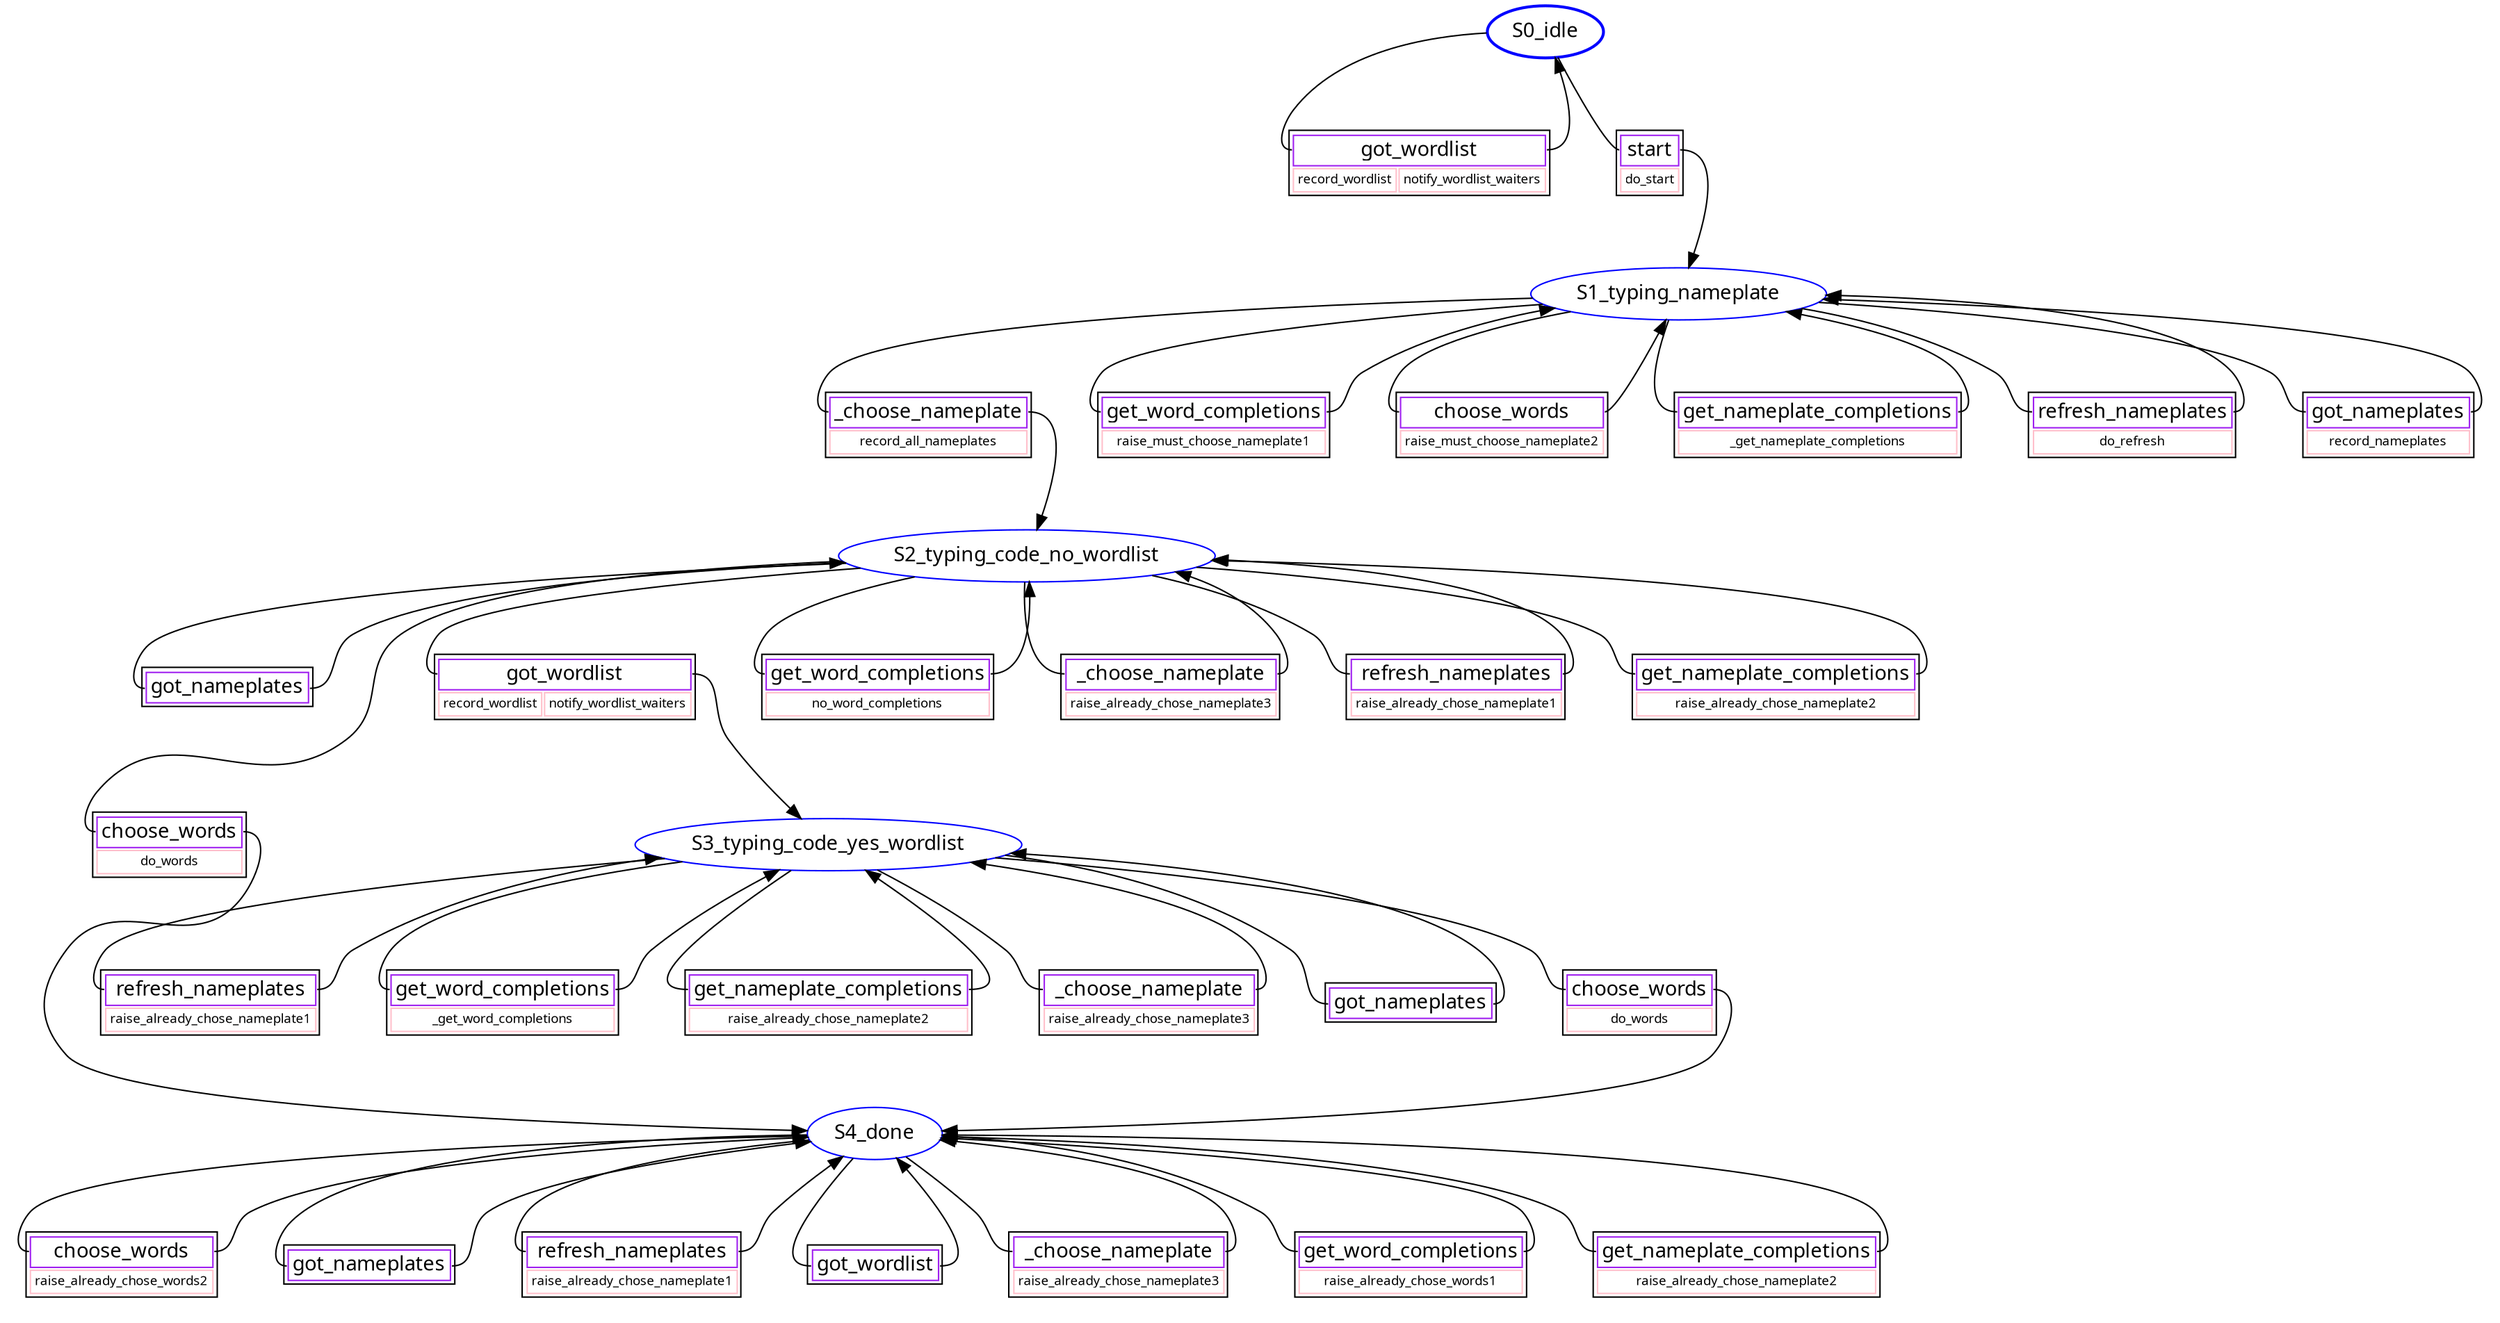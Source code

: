 digraph {
	graph [dpi=100 pack=true]
	node [fontname=Menlo]
	edge [fontname=Menlo]
	S4_done [color=blue fontame=Menlo shape=ellipse style=""]
	S3_typing_code_yes_wordlist [color=blue fontame=Menlo shape=ellipse style=""]
	S2_typing_code_no_wordlist [color=blue fontame=Menlo shape=ellipse style=""]
	S1_typing_nameplate [color=blue fontame=Menlo shape=ellipse style=""]
	S0_idle [color=blue fontame="Menlo-Bold" shape=ellipse style=bold]
	t0 [label=<<table ><tr ><td color="purple" colspan="2" port="tableport"><font face="menlo-italic">got_wordlist</font></td></tr><tr ><td color="pink"><font point-size="9">record_wordlist</font></td><td color="pink"><font point-size="9">notify_wordlist_waiters</font></td></tr></table>> margin=0.2 shape=none]
	S0_idle -> t0:tableport:w [arrowhead=none]
	t0:tableport:e -> S0_idle
	t1 [label=<<table ><tr ><td color="purple" colspan="1" port="tableport"><font face="menlo-italic">_choose_nameplate</font></td></tr><tr ><td color="pink"><font point-size="9">record_all_nameplates</font></td></tr></table>> margin=0.2 shape=none]
	S1_typing_nameplate -> t1:tableport:w [arrowhead=none]
	t1:tableport:e -> S2_typing_code_no_wordlist
	t2 [label=<<table ><tr ><td color="purple" port="tableport"><font face="menlo-italic">got_nameplates</font></td></tr></table>> margin=0.2 shape=none]
	S2_typing_code_no_wordlist -> t2:tableport:w [arrowhead=none]
	t2:tableport:e -> S2_typing_code_no_wordlist
	t3 [label=<<table ><tr ><td color="purple" colspan="1" port="tableport"><font face="menlo-italic">refresh_nameplates</font></td></tr><tr ><td color="pink"><font point-size="9">raise_already_chose_nameplate1</font></td></tr></table>> margin=0.2 shape=none]
	S3_typing_code_yes_wordlist -> t3:tableport:w [arrowhead=none]
	t3:tableport:e -> S3_typing_code_yes_wordlist
	t4 [label=<<table ><tr ><td color="purple" colspan="1" port="tableport"><font face="menlo-italic">get_word_completions</font></td></tr><tr ><td color="pink"><font point-size="9">_get_word_completions</font></td></tr></table>> margin=0.2 shape=none]
	S3_typing_code_yes_wordlist -> t4:tableport:w [arrowhead=none]
	t4:tableport:e -> S3_typing_code_yes_wordlist
	t5 [label=<<table ><tr ><td color="purple" colspan="1" port="tableport"><font face="menlo-italic">choose_words</font></td></tr><tr ><td color="pink"><font point-size="9">do_words</font></td></tr></table>> margin=0.2 shape=none]
	S2_typing_code_no_wordlist -> t5:tableport:w [arrowhead=none]
	t5:tableport:e -> S4_done
	t6 [label=<<table ><tr ><td color="purple" colspan="1" port="tableport"><font face="menlo-italic">get_nameplate_completions</font></td></tr><tr ><td color="pink"><font point-size="9">raise_already_chose_nameplate2</font></td></tr></table>> margin=0.2 shape=none]
	S3_typing_code_yes_wordlist -> t6:tableport:w [arrowhead=none]
	t6:tableport:e -> S3_typing_code_yes_wordlist
	t7 [label=<<table ><tr ><td color="purple" colspan="1" port="tableport"><font face="menlo-italic">_choose_nameplate</font></td></tr><tr ><td color="pink"><font point-size="9">raise_already_chose_nameplate3</font></td></tr></table>> margin=0.2 shape=none]
	S3_typing_code_yes_wordlist -> t7:tableport:w [arrowhead=none]
	t7:tableport:e -> S3_typing_code_yes_wordlist
	t8 [label=<<table ><tr ><td color="purple" colspan="1" port="tableport"><font face="menlo-italic">get_word_completions</font></td></tr><tr ><td color="pink"><font point-size="9">raise_must_choose_nameplate1</font></td></tr></table>> margin=0.2 shape=none]
	S1_typing_nameplate -> t8:tableport:w [arrowhead=none]
	t8:tableport:e -> S1_typing_nameplate
	t9 [label=<<table ><tr ><td color="purple" colspan="1" port="tableport"><font face="menlo-italic">choose_words</font></td></tr><tr ><td color="pink"><font point-size="9">raise_must_choose_nameplate2</font></td></tr></table>> margin=0.2 shape=none]
	S1_typing_nameplate -> t9:tableport:w [arrowhead=none]
	t9:tableport:e -> S1_typing_nameplate
	t10 [label=<<table ><tr ><td color="purple" colspan="1" port="tableport"><font face="menlo-italic">choose_words</font></td></tr><tr ><td color="pink"><font point-size="9">raise_already_chose_words2</font></td></tr></table>> margin=0.2 shape=none]
	S4_done -> t10:tableport:w [arrowhead=none]
	t10:tableport:e -> S4_done
	t11 [label=<<table ><tr ><td color="purple" colspan="2" port="tableport"><font face="menlo-italic">got_wordlist</font></td></tr><tr ><td color="pink"><font point-size="9">record_wordlist</font></td><td color="pink"><font point-size="9">notify_wordlist_waiters</font></td></tr></table>> margin=0.2 shape=none]
	S2_typing_code_no_wordlist -> t11:tableport:w [arrowhead=none]
	t11:tableport:e -> S3_typing_code_yes_wordlist
	t12 [label=<<table ><tr ><td color="purple" port="tableport"><font face="menlo-italic">got_nameplates</font></td></tr></table>> margin=0.2 shape=none]
	S4_done -> t12:tableport:w [arrowhead=none]
	t12:tableport:e -> S4_done
	t13 [label=<<table ><tr ><td color="purple" colspan="1" port="tableport"><font face="menlo-italic">get_word_completions</font></td></tr><tr ><td color="pink"><font point-size="9">no_word_completions</font></td></tr></table>> margin=0.2 shape=none]
	S2_typing_code_no_wordlist -> t13:tableport:w [arrowhead=none]
	t13:tableport:e -> S2_typing_code_no_wordlist
	t14 [label=<<table ><tr ><td color="purple" colspan="1" port="tableport"><font face="menlo-italic">get_nameplate_completions</font></td></tr><tr ><td color="pink"><font point-size="9">_get_nameplate_completions</font></td></tr></table>> margin=0.2 shape=none]
	S1_typing_nameplate -> t14:tableport:w [arrowhead=none]
	t14:tableport:e -> S1_typing_nameplate
	t15 [label=<<table ><tr ><td color="purple" colspan="1" port="tableport"><font face="menlo-italic">refresh_nameplates</font></td></tr><tr ><td color="pink"><font point-size="9">do_refresh</font></td></tr></table>> margin=0.2 shape=none]
	S1_typing_nameplate -> t15:tableport:w [arrowhead=none]
	t15:tableport:e -> S1_typing_nameplate
	t16 [label=<<table ><tr ><td color="purple" port="tableport"><font face="menlo-italic">got_nameplates</font></td></tr></table>> margin=0.2 shape=none]
	S3_typing_code_yes_wordlist -> t16:tableport:w [arrowhead=none]
	t16:tableport:e -> S3_typing_code_yes_wordlist
	t17 [label=<<table ><tr ><td color="purple" colspan="1" port="tableport"><font face="menlo-italic">_choose_nameplate</font></td></tr><tr ><td color="pink"><font point-size="9">raise_already_chose_nameplate3</font></td></tr></table>> margin=0.2 shape=none]
	S2_typing_code_no_wordlist -> t17:tableport:w [arrowhead=none]
	t17:tableport:e -> S2_typing_code_no_wordlist
	t18 [label=<<table ><tr ><td color="purple" colspan="1" port="tableport"><font face="menlo-italic">refresh_nameplates</font></td></tr><tr ><td color="pink"><font point-size="9">raise_already_chose_nameplate1</font></td></tr></table>> margin=0.2 shape=none]
	S4_done -> t18:tableport:w [arrowhead=none]
	t18:tableport:e -> S4_done
	t19 [label=<<table ><tr ><td color="purple" colspan="1" port="tableport"><font face="menlo-italic">refresh_nameplates</font></td></tr><tr ><td color="pink"><font point-size="9">raise_already_chose_nameplate1</font></td></tr></table>> margin=0.2 shape=none]
	S2_typing_code_no_wordlist -> t19:tableport:w [arrowhead=none]
	t19:tableport:e -> S2_typing_code_no_wordlist
	t20 [label=<<table ><tr ><td color="purple" colspan="1" port="tableport"><font face="menlo-italic">get_nameplate_completions</font></td></tr><tr ><td color="pink"><font point-size="9">raise_already_chose_nameplate2</font></td></tr></table>> margin=0.2 shape=none]
	S2_typing_code_no_wordlist -> t20:tableport:w [arrowhead=none]
	t20:tableport:e -> S2_typing_code_no_wordlist
	t21 [label=<<table ><tr ><td color="purple" port="tableport"><font face="menlo-italic">got_wordlist</font></td></tr></table>> margin=0.2 shape=none]
	S4_done -> t21:tableport:w [arrowhead=none]
	t21:tableport:e -> S4_done
	t22 [label=<<table ><tr ><td color="purple" colspan="1" port="tableport"><font face="menlo-italic">choose_words</font></td></tr><tr ><td color="pink"><font point-size="9">do_words</font></td></tr></table>> margin=0.2 shape=none]
	S3_typing_code_yes_wordlist -> t22:tableport:w [arrowhead=none]
	t22:tableport:e -> S4_done
	t23 [label=<<table ><tr ><td color="purple" colspan="1" port="tableport"><font face="menlo-italic">_choose_nameplate</font></td></tr><tr ><td color="pink"><font point-size="9">raise_already_chose_nameplate3</font></td></tr></table>> margin=0.2 shape=none]
	S4_done -> t23:tableport:w [arrowhead=none]
	t23:tableport:e -> S4_done
	t24 [label=<<table ><tr ><td color="purple" colspan="1" port="tableport"><font face="menlo-italic">start</font></td></tr><tr ><td color="pink"><font point-size="9">do_start</font></td></tr></table>> margin=0.2 shape=none]
	S0_idle -> t24:tableport:w [arrowhead=none]
	t24:tableport:e -> S1_typing_nameplate
	t25 [label=<<table ><tr ><td color="purple" colspan="1" port="tableport"><font face="menlo-italic">get_word_completions</font></td></tr><tr ><td color="pink"><font point-size="9">raise_already_chose_words1</font></td></tr></table>> margin=0.2 shape=none]
	S4_done -> t25:tableport:w [arrowhead=none]
	t25:tableport:e -> S4_done
	t26 [label=<<table ><tr ><td color="purple" colspan="1" port="tableport"><font face="menlo-italic">get_nameplate_completions</font></td></tr><tr ><td color="pink"><font point-size="9">raise_already_chose_nameplate2</font></td></tr></table>> margin=0.2 shape=none]
	S4_done -> t26:tableport:w [arrowhead=none]
	t26:tableport:e -> S4_done
	t27 [label=<<table ><tr ><td color="purple" colspan="1" port="tableport"><font face="menlo-italic">got_nameplates</font></td></tr><tr ><td color="pink"><font point-size="9">record_nameplates</font></td></tr></table>> margin=0.2 shape=none]
	S1_typing_nameplate -> t27:tableport:w [arrowhead=none]
	t27:tableport:e -> S1_typing_nameplate
}
